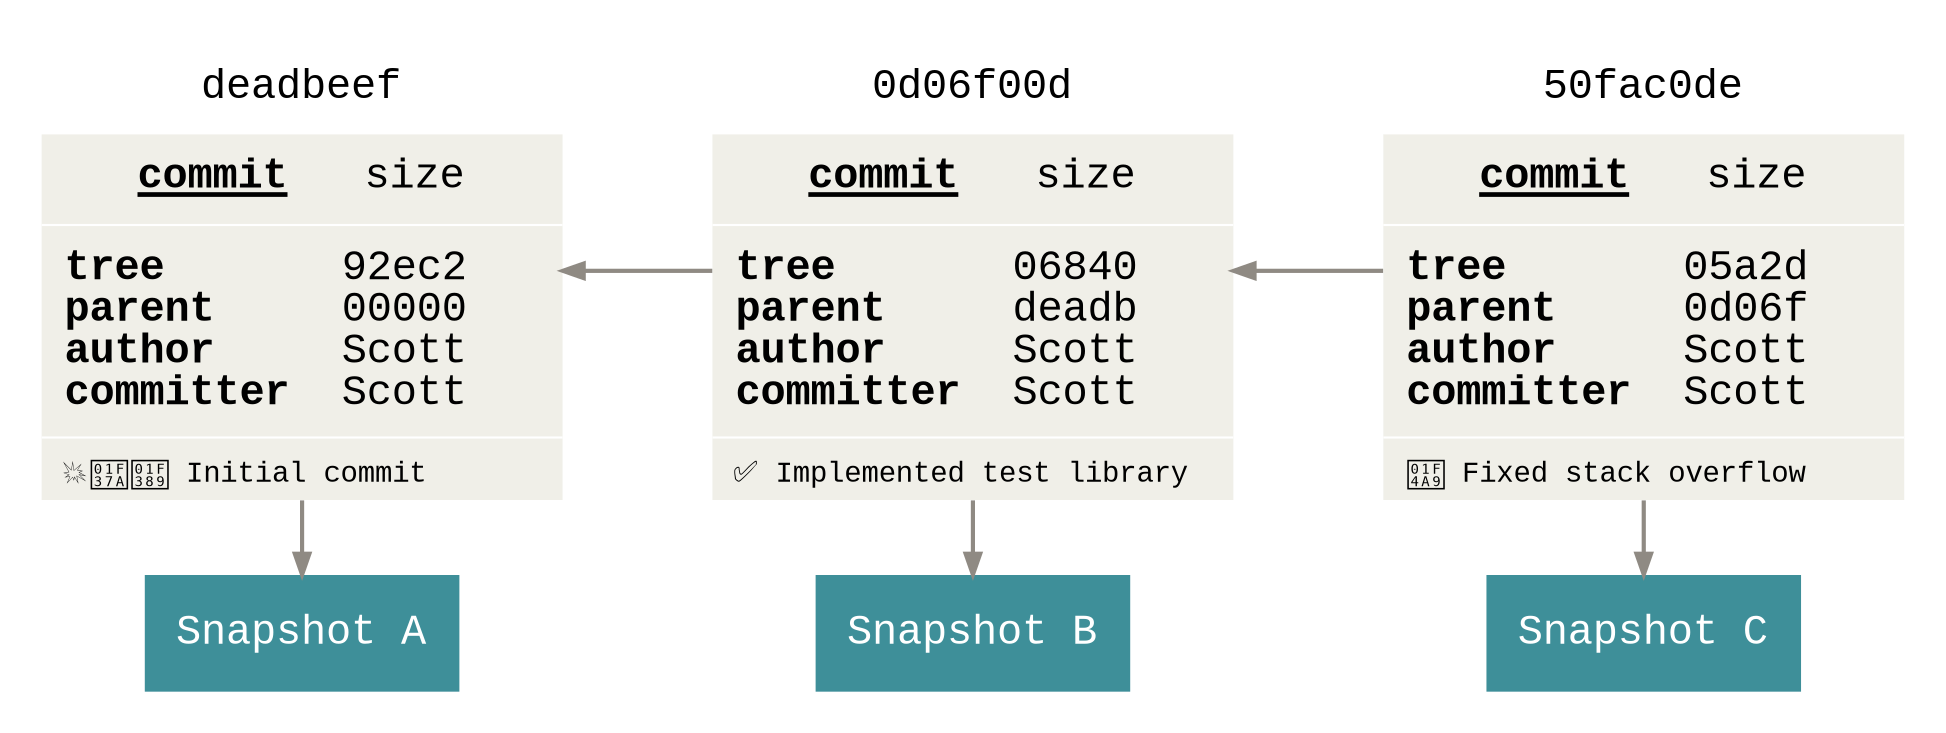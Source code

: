 digraph Git {
  bgcolor="transparent"

  rankdir=LR
  ranksep=1
  nodesep=.5

  edge [color="#8f8a83"
        penwidth=2
        dir="back"]
  node [shape=box
        fontname="Menlo, Monaco, Consolas, Lucida Console, Courier New, monospace"
        fontsize=20
        margin=".2,.23"
        width=2.1
        penwidth=0]

  node [style="filled"
        fontcolor="#ffffff"
        fillcolor="#3e8f99"]
  snapshot_a [label="Snapshot A"]
  snapshot_b [label="Snapshot B"]
  snapshot_c [label="Snapshot C"]

  node [margin="0,0"
        fontcolor="#000000"
        fillcolor="transparent"]
  A [label=<
    <table cellspacing="0"
           cellpadding="10"
           color="white"
           border="0"
           bgcolor="#f0efe8"
           fixedsize="true"
           width="250"
           height="220">
      <tr>
        <td border="1"
            width="250"
            bgcolor="white"><font color="black">deadbeef</font></td>
      </tr>
      <tr>
        <td border="1"
            sides="b"><u><b>commit</b></u>   size</td>
      </tr>
      <tr>
        <td align="left"
            balign="left"
            border="1"
            sides="b"><b>tree </b>      92ec2<br />
<b>parent </b>    00000<br />
<b>author </b>    Scott<br />
<b>committer </b> Scott</td>
      </tr>
      <tr>
        <td align="left"
            balign="left"><font point-size="14">💥🍺🎉 Initial commit</font></td>
      </tr>
    </table>
    >]

  B [label=<
    <table cellspacing="0"
           cellpadding="10"
           color="white"
           border="0"
           bgcolor="#f0efe8"
           fixedsize="true"
           width="250"
           height="220">
      <tr>
        <td border="1"
            width="250"
            bgcolor="white"><font color="black">0d06f00d</font></td>
      </tr>
      <tr>
        <td border="1"
            sides="b"><u><b>commit</b></u>   size</td>
      </tr>
      <tr>
        <td align="left"
            balign="left"
            border="1"
            sides="b"><b>tree </b>      06840<br />
<b>parent </b>    deadb<br />
<b>author </b>    Scott<br />
<b>committer </b> Scott</td>
      </tr>
      <tr>
        <td align="left"
            balign="left"><font point-size="14">✅ Implemented test library</font></td>
      </tr>
    </table>
    >]

  C [label=<
    <table cellspacing="0"
           cellpadding="10"
           color="white"
           border="0"
           bgcolor="#f0efe8"
           fixedsize="true"
           width="250"
           height="220">
      <tr>
        <td border="1"
            width="250"
            bgcolor="white"><font color="black">50fac0de</font></td>
      </tr>
      <tr>
        <td border="1"
            sides="b"><u><b>commit</b></u>   size</td>
      </tr>
      <tr>
        <td align="left"
            balign="left"
            border="1"
            sides="b"><b>tree </b>      05a2d<br />
<b>parent </b>    0d06f<br />
<b>author </b>    Scott<br />
<b>committer </b> Scott</td>
      </tr>
      <tr>
        <td align="left"
            balign="left"><font point-size="14">💩 Fixed stack overflow</font></td>
      </tr>
    </table>
    >]

  subgraph cluster_a {
    style=invis

    {
      rank=same
      snapshot_a -> A
    }
  }

  subgraph cluster_b {
    style=invis

    {
      rank=same
      snapshot_b -> B
    }
  }

  subgraph cluster_c {
    style=invis

    {
      rank=same
      snapshot_c -> C
    }
  }

  A -> B -> C
}
